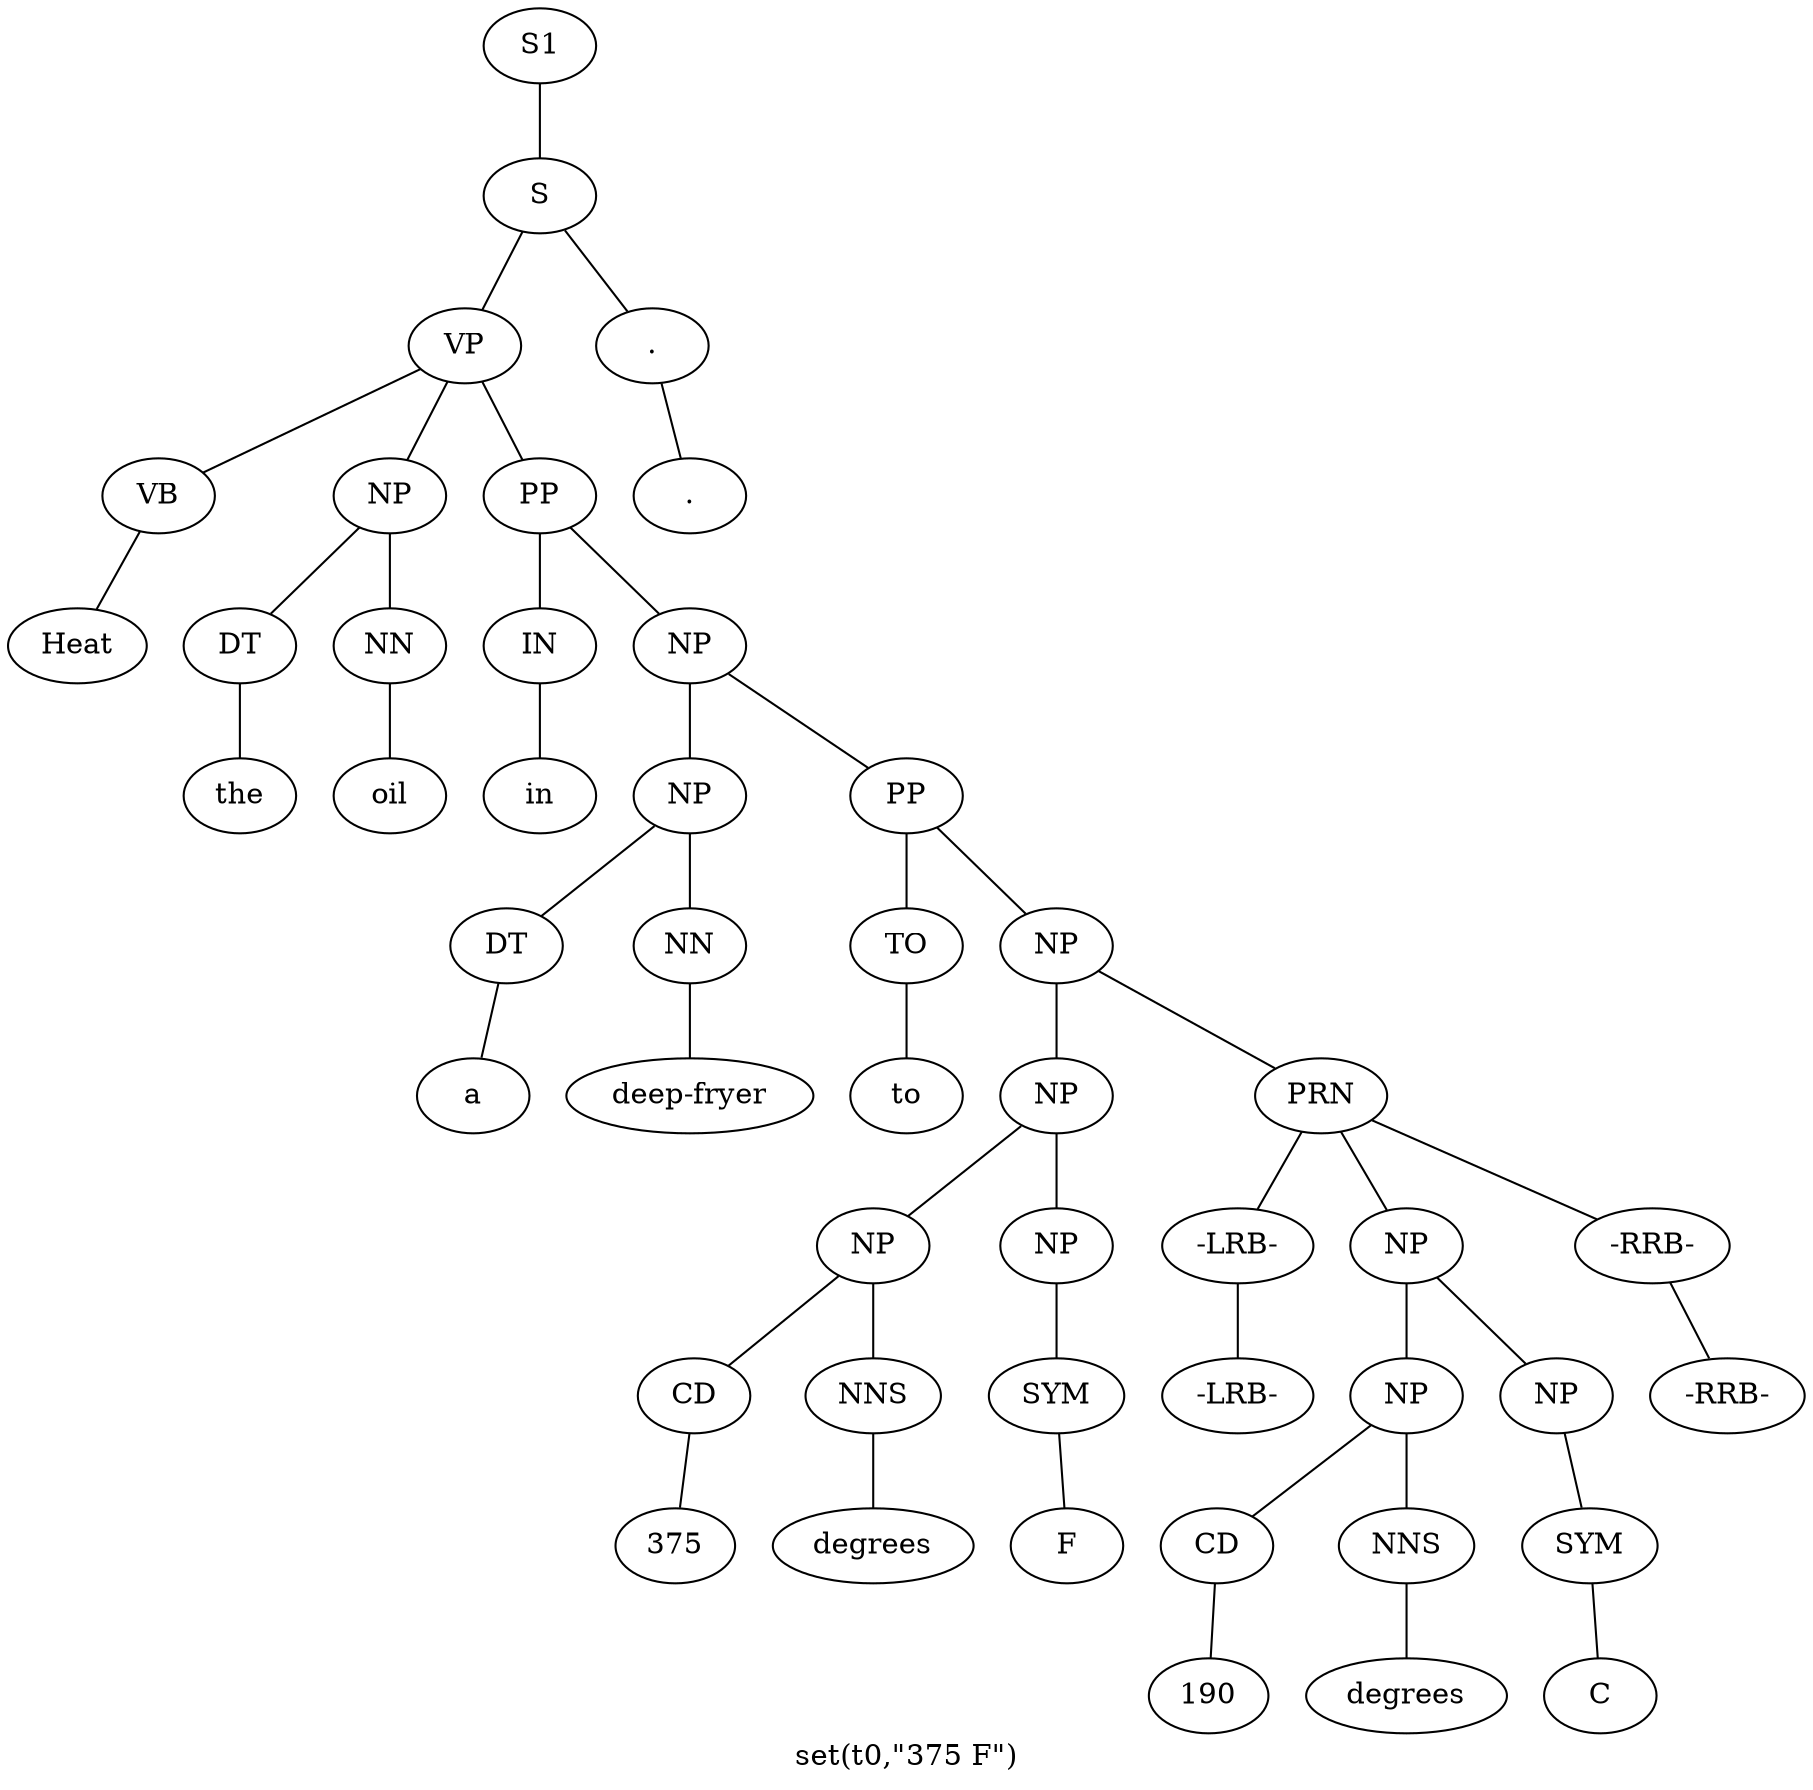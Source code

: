 graph SyntaxGraph {
	label = "set(t0,\"375 F\")";
	Node0 [label="S1"];
	Node1 [label="S"];
	Node2 [label="VP"];
	Node3 [label="VB"];
	Node4 [label="Heat"];
	Node5 [label="NP"];
	Node6 [label="DT"];
	Node7 [label="the"];
	Node8 [label="NN"];
	Node9 [label="oil"];
	Node10 [label="PP"];
	Node11 [label="IN"];
	Node12 [label="in"];
	Node13 [label="NP"];
	Node14 [label="NP"];
	Node15 [label="DT"];
	Node16 [label="a"];
	Node17 [label="NN"];
	Node18 [label="deep-fryer"];
	Node19 [label="PP"];
	Node20 [label="TO"];
	Node21 [label="to"];
	Node22 [label="NP"];
	Node23 [label="NP"];
	Node24 [label="NP"];
	Node25 [label="CD"];
	Node26 [label="375"];
	Node27 [label="NNS"];
	Node28 [label="degrees"];
	Node29 [label="NP"];
	Node30 [label="SYM"];
	Node31 [label="F"];
	Node32 [label="PRN"];
	Node33 [label="-LRB-"];
	Node34 [label="-LRB-"];
	Node35 [label="NP"];
	Node36 [label="NP"];
	Node37 [label="CD"];
	Node38 [label="190"];
	Node39 [label="NNS"];
	Node40 [label="degrees"];
	Node41 [label="NP"];
	Node42 [label="SYM"];
	Node43 [label="C"];
	Node44 [label="-RRB-"];
	Node45 [label="-RRB-"];
	Node46 [label="."];
	Node47 [label="."];

	Node0 -- Node1;
	Node1 -- Node2;
	Node1 -- Node46;
	Node2 -- Node3;
	Node2 -- Node5;
	Node2 -- Node10;
	Node3 -- Node4;
	Node5 -- Node6;
	Node5 -- Node8;
	Node6 -- Node7;
	Node8 -- Node9;
	Node10 -- Node11;
	Node10 -- Node13;
	Node11 -- Node12;
	Node13 -- Node14;
	Node13 -- Node19;
	Node14 -- Node15;
	Node14 -- Node17;
	Node15 -- Node16;
	Node17 -- Node18;
	Node19 -- Node20;
	Node19 -- Node22;
	Node20 -- Node21;
	Node22 -- Node23;
	Node22 -- Node32;
	Node23 -- Node24;
	Node23 -- Node29;
	Node24 -- Node25;
	Node24 -- Node27;
	Node25 -- Node26;
	Node27 -- Node28;
	Node29 -- Node30;
	Node30 -- Node31;
	Node32 -- Node33;
	Node32 -- Node35;
	Node32 -- Node44;
	Node33 -- Node34;
	Node35 -- Node36;
	Node35 -- Node41;
	Node36 -- Node37;
	Node36 -- Node39;
	Node37 -- Node38;
	Node39 -- Node40;
	Node41 -- Node42;
	Node42 -- Node43;
	Node44 -- Node45;
	Node46 -- Node47;
}